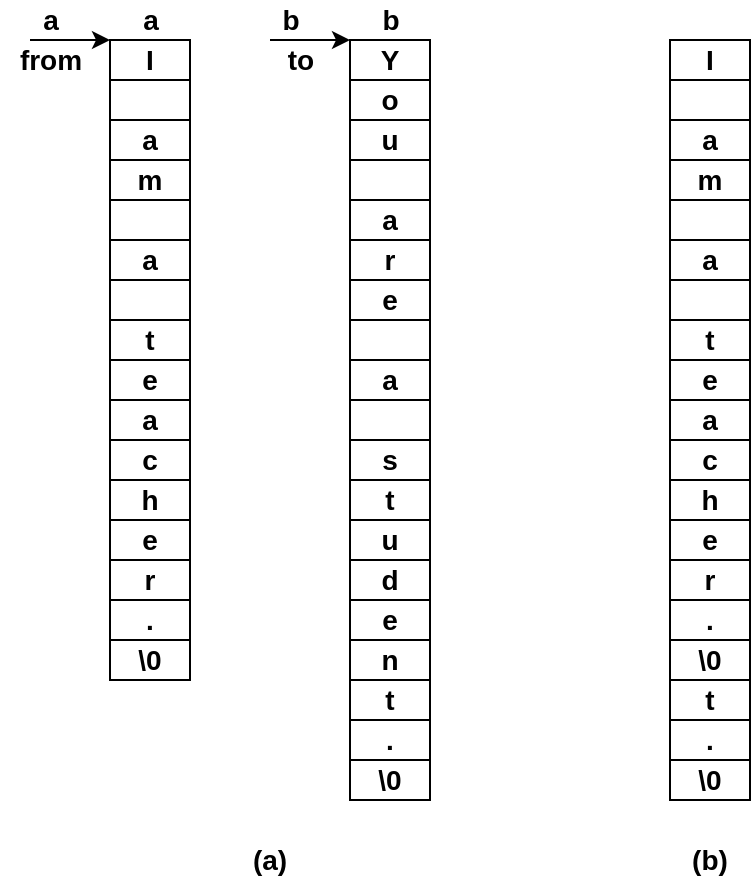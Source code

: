 <mxfile version="14.5.1" type="device"><diagram id="IE2ZKjGa6ETF5UQzceYf" name="第 1 页"><mxGraphModel dx="1186" dy="672" grid="1" gridSize="10" guides="1" tooltips="1" connect="1" arrows="1" fold="1" page="1" pageScale="1" pageWidth="827" pageHeight="1169" math="0" shadow="0"><root><mxCell id="0"/><mxCell id="1" parent="0"/><mxCell id="ERRIgjiHOaOanBTn7LbT-1" value="&lt;b&gt;&lt;font style=&quot;font-size: 14px&quot;&gt;I&lt;/font&gt;&lt;/b&gt;" style="rounded=0;whiteSpace=wrap;html=1;" parent="1" vertex="1"><mxGeometry x="240" y="40" width="40" height="20" as="geometry"/></mxCell><mxCell id="ERRIgjiHOaOanBTn7LbT-2" value="" style="rounded=0;whiteSpace=wrap;html=1;" parent="1" vertex="1"><mxGeometry x="240" y="60" width="40" height="20" as="geometry"/></mxCell><mxCell id="ERRIgjiHOaOanBTn7LbT-3" value="&lt;span style=&quot;font-size: 14px&quot;&gt;&lt;b&gt;a&lt;/b&gt;&lt;/span&gt;" style="rounded=0;whiteSpace=wrap;html=1;" parent="1" vertex="1"><mxGeometry x="240" y="80" width="40" height="20" as="geometry"/></mxCell><mxCell id="ERRIgjiHOaOanBTn7LbT-4" value="&lt;b&gt;&lt;font style=&quot;font-size: 14px&quot;&gt;m&lt;/font&gt;&lt;/b&gt;" style="rounded=0;whiteSpace=wrap;html=1;" parent="1" vertex="1"><mxGeometry x="240" y="100" width="40" height="20" as="geometry"/></mxCell><mxCell id="ERRIgjiHOaOanBTn7LbT-5" value="" style="rounded=0;whiteSpace=wrap;html=1;" parent="1" vertex="1"><mxGeometry x="240" y="120" width="40" height="20" as="geometry"/></mxCell><mxCell id="ERRIgjiHOaOanBTn7LbT-6" value="&lt;b&gt;&lt;font style=&quot;font-size: 14px&quot;&gt;a&lt;/font&gt;&lt;/b&gt;" style="rounded=0;whiteSpace=wrap;html=1;" parent="1" vertex="1"><mxGeometry x="240" y="140" width="40" height="20" as="geometry"/></mxCell><mxCell id="ERRIgjiHOaOanBTn7LbT-7" value="" style="rounded=0;whiteSpace=wrap;html=1;" parent="1" vertex="1"><mxGeometry x="240" y="160" width="40" height="20" as="geometry"/></mxCell><mxCell id="ERRIgjiHOaOanBTn7LbT-8" value="&lt;b&gt;&lt;font style=&quot;font-size: 14px&quot;&gt;t&lt;/font&gt;&lt;/b&gt;" style="rounded=0;whiteSpace=wrap;html=1;" parent="1" vertex="1"><mxGeometry x="240" y="180" width="40" height="20" as="geometry"/></mxCell><mxCell id="ERRIgjiHOaOanBTn7LbT-9" value="&lt;b&gt;&lt;font style=&quot;font-size: 14px&quot;&gt;e&lt;/font&gt;&lt;/b&gt;" style="rounded=0;whiteSpace=wrap;html=1;" parent="1" vertex="1"><mxGeometry x="240" y="200" width="40" height="20" as="geometry"/></mxCell><mxCell id="ERRIgjiHOaOanBTn7LbT-10" value="&lt;b&gt;&lt;font style=&quot;font-size: 14px&quot;&gt;a&lt;/font&gt;&lt;/b&gt;" style="rounded=0;whiteSpace=wrap;html=1;" parent="1" vertex="1"><mxGeometry x="240" y="220" width="40" height="20" as="geometry"/></mxCell><mxCell id="ERRIgjiHOaOanBTn7LbT-11" value="&lt;b&gt;&lt;font style=&quot;font-size: 14px&quot;&gt;c&lt;/font&gt;&lt;/b&gt;" style="rounded=0;whiteSpace=wrap;html=1;" parent="1" vertex="1"><mxGeometry x="240" y="240" width="40" height="20" as="geometry"/></mxCell><mxCell id="ERRIgjiHOaOanBTn7LbT-12" value="&lt;span style=&quot;font-size: 14px&quot;&gt;&lt;b&gt;h&lt;/b&gt;&lt;/span&gt;" style="rounded=0;whiteSpace=wrap;html=1;" parent="1" vertex="1"><mxGeometry x="240" y="260" width="40" height="20" as="geometry"/></mxCell><mxCell id="ERRIgjiHOaOanBTn7LbT-13" value="" style="endArrow=classic;html=1;entryX=0;entryY=0;entryDx=0;entryDy=0;" parent="1" target="ERRIgjiHOaOanBTn7LbT-1" edge="1"><mxGeometry width="50" height="50" relative="1" as="geometry"><mxPoint x="200" y="40" as="sourcePoint"/><mxPoint x="230" y="30" as="targetPoint"/></mxGeometry></mxCell><mxCell id="ERRIgjiHOaOanBTn7LbT-14" value="&lt;b&gt;&lt;font style=&quot;font-size: 14px&quot;&gt;a&lt;/font&gt;&lt;/b&gt;" style="text;html=1;align=center;verticalAlign=middle;resizable=0;points=[];autosize=1;" parent="1" vertex="1"><mxGeometry x="200" y="20" width="20" height="20" as="geometry"/></mxCell><mxCell id="qPw_0M9WKNnTodj3jZFs-1" value="&lt;b&gt;&lt;font style=&quot;font-size: 14px&quot;&gt;a&lt;/font&gt;&lt;/b&gt;" style="text;html=1;align=center;verticalAlign=middle;resizable=0;points=[];autosize=1;" parent="1" vertex="1"><mxGeometry x="250" y="20" width="20" height="20" as="geometry"/></mxCell><mxCell id="qPw_0M9WKNnTodj3jZFs-2" value="&lt;b&gt;&lt;font style=&quot;font-size: 14px&quot;&gt;Y&lt;/font&gt;&lt;/b&gt;" style="rounded=0;whiteSpace=wrap;html=1;" parent="1" vertex="1"><mxGeometry x="360" y="40" width="40" height="20" as="geometry"/></mxCell><mxCell id="qPw_0M9WKNnTodj3jZFs-3" value="&lt;span style=&quot;font-size: 14px&quot;&gt;&lt;b&gt;o&lt;/b&gt;&lt;/span&gt;" style="rounded=0;whiteSpace=wrap;html=1;" parent="1" vertex="1"><mxGeometry x="360" y="60" width="40" height="20" as="geometry"/></mxCell><mxCell id="qPw_0M9WKNnTodj3jZFs-4" value="&lt;span style=&quot;font-size: 14px&quot;&gt;&lt;b&gt;u&lt;/b&gt;&lt;/span&gt;" style="rounded=0;whiteSpace=wrap;html=1;" parent="1" vertex="1"><mxGeometry x="360" y="80" width="40" height="20" as="geometry"/></mxCell><mxCell id="qPw_0M9WKNnTodj3jZFs-5" value="" style="rounded=0;whiteSpace=wrap;html=1;" parent="1" vertex="1"><mxGeometry x="360" y="100" width="40" height="20" as="geometry"/></mxCell><mxCell id="qPw_0M9WKNnTodj3jZFs-6" value="&lt;b&gt;&lt;font style=&quot;font-size: 14px&quot;&gt;a&lt;/font&gt;&lt;/b&gt;" style="rounded=0;whiteSpace=wrap;html=1;" parent="1" vertex="1"><mxGeometry x="360" y="120" width="40" height="20" as="geometry"/></mxCell><mxCell id="qPw_0M9WKNnTodj3jZFs-7" value="&lt;b&gt;&lt;font style=&quot;font-size: 14px&quot;&gt;r&lt;/font&gt;&lt;/b&gt;" style="rounded=0;whiteSpace=wrap;html=1;" parent="1" vertex="1"><mxGeometry x="360" y="140" width="40" height="20" as="geometry"/></mxCell><mxCell id="qPw_0M9WKNnTodj3jZFs-8" value="&lt;span style=&quot;font-size: 14px&quot;&gt;&lt;b&gt;e&lt;/b&gt;&lt;/span&gt;" style="rounded=0;whiteSpace=wrap;html=1;" parent="1" vertex="1"><mxGeometry x="360" y="160" width="40" height="20" as="geometry"/></mxCell><mxCell id="qPw_0M9WKNnTodj3jZFs-9" value="" style="rounded=0;whiteSpace=wrap;html=1;" parent="1" vertex="1"><mxGeometry x="360" y="180" width="40" height="20" as="geometry"/></mxCell><mxCell id="qPw_0M9WKNnTodj3jZFs-10" value="&lt;b&gt;&lt;font style=&quot;font-size: 14px&quot;&gt;a&lt;/font&gt;&lt;/b&gt;" style="rounded=0;whiteSpace=wrap;html=1;" parent="1" vertex="1"><mxGeometry x="360" y="200" width="40" height="20" as="geometry"/></mxCell><mxCell id="qPw_0M9WKNnTodj3jZFs-11" value="" style="rounded=0;whiteSpace=wrap;html=1;" parent="1" vertex="1"><mxGeometry x="360" y="220" width="40" height="20" as="geometry"/></mxCell><mxCell id="qPw_0M9WKNnTodj3jZFs-12" value="&lt;b&gt;&lt;font style=&quot;font-size: 14px&quot;&gt;s&lt;/font&gt;&lt;/b&gt;" style="rounded=0;whiteSpace=wrap;html=1;" parent="1" vertex="1"><mxGeometry x="360" y="240" width="40" height="20" as="geometry"/></mxCell><mxCell id="qPw_0M9WKNnTodj3jZFs-13" value="&lt;span style=&quot;font-size: 14px&quot;&gt;&lt;b&gt;t&lt;/b&gt;&lt;/span&gt;" style="rounded=0;whiteSpace=wrap;html=1;" parent="1" vertex="1"><mxGeometry x="360" y="260" width="40" height="20" as="geometry"/></mxCell><mxCell id="qPw_0M9WKNnTodj3jZFs-14" value="" style="endArrow=classic;html=1;entryX=0;entryY=0;entryDx=0;entryDy=0;" parent="1" target="qPw_0M9WKNnTodj3jZFs-2" edge="1"><mxGeometry width="50" height="50" relative="1" as="geometry"><mxPoint x="320" y="40" as="sourcePoint"/><mxPoint x="350" y="30" as="targetPoint"/></mxGeometry></mxCell><mxCell id="qPw_0M9WKNnTodj3jZFs-15" value="&lt;b&gt;&lt;font style=&quot;font-size: 14px&quot;&gt;b&lt;/font&gt;&lt;/b&gt;" style="text;html=1;align=center;verticalAlign=middle;resizable=0;points=[];autosize=1;" parent="1" vertex="1"><mxGeometry x="320" y="20" width="20" height="20" as="geometry"/></mxCell><mxCell id="qPw_0M9WKNnTodj3jZFs-16" value="&lt;b&gt;&lt;font style=&quot;font-size: 14px&quot;&gt;b&lt;/font&gt;&lt;/b&gt;" style="text;html=1;align=center;verticalAlign=middle;resizable=0;points=[];autosize=1;" parent="1" vertex="1"><mxGeometry x="370" y="20" width="20" height="20" as="geometry"/></mxCell><mxCell id="8v9E_0xR-axIsGTPxyA4-1" value="&lt;b&gt;&lt;font style=&quot;font-size: 14px&quot;&gt;from&lt;/font&gt;&lt;/b&gt;" style="text;html=1;align=center;verticalAlign=middle;resizable=0;points=[];autosize=1;" vertex="1" parent="1"><mxGeometry x="185" y="40" width="50" height="20" as="geometry"/></mxCell><mxCell id="8v9E_0xR-axIsGTPxyA4-2" value="&lt;b&gt;&lt;font style=&quot;font-size: 14px&quot;&gt;to&lt;/font&gt;&lt;/b&gt;" style="text;html=1;align=center;verticalAlign=middle;resizable=0;points=[];autosize=1;" vertex="1" parent="1"><mxGeometry x="320" y="40" width="30" height="20" as="geometry"/></mxCell><mxCell id="8v9E_0xR-axIsGTPxyA4-3" value="&lt;b&gt;&lt;font style=&quot;font-size: 14px&quot;&gt;e&lt;/font&gt;&lt;/b&gt;" style="rounded=0;whiteSpace=wrap;html=1;" vertex="1" parent="1"><mxGeometry x="240" y="280" width="40" height="20" as="geometry"/></mxCell><mxCell id="8v9E_0xR-axIsGTPxyA4-4" value="&lt;b&gt;&lt;font style=&quot;font-size: 14px&quot;&gt;r&lt;/font&gt;&lt;/b&gt;" style="rounded=0;whiteSpace=wrap;html=1;" vertex="1" parent="1"><mxGeometry x="240" y="300" width="40" height="20" as="geometry"/></mxCell><mxCell id="8v9E_0xR-axIsGTPxyA4-5" value="&lt;b&gt;&lt;font style=&quot;font-size: 14px&quot;&gt;.&lt;/font&gt;&lt;/b&gt;" style="rounded=0;whiteSpace=wrap;html=1;" vertex="1" parent="1"><mxGeometry x="240" y="320" width="40" height="20" as="geometry"/></mxCell><mxCell id="8v9E_0xR-axIsGTPxyA4-6" value="&lt;span style=&quot;font-size: 14px&quot;&gt;&lt;b&gt;\0&lt;/b&gt;&lt;/span&gt;" style="rounded=0;whiteSpace=wrap;html=1;" vertex="1" parent="1"><mxGeometry x="240" y="340" width="40" height="20" as="geometry"/></mxCell><mxCell id="8v9E_0xR-axIsGTPxyA4-7" value="&lt;b&gt;&lt;font style=&quot;font-size: 14px&quot;&gt;u&lt;/font&gt;&lt;/b&gt;" style="rounded=0;whiteSpace=wrap;html=1;" vertex="1" parent="1"><mxGeometry x="360" y="280" width="40" height="20" as="geometry"/></mxCell><mxCell id="8v9E_0xR-axIsGTPxyA4-8" value="&lt;b&gt;&lt;font style=&quot;font-size: 14px&quot;&gt;d&lt;/font&gt;&lt;/b&gt;" style="rounded=0;whiteSpace=wrap;html=1;" vertex="1" parent="1"><mxGeometry x="360" y="300" width="40" height="20" as="geometry"/></mxCell><mxCell id="8v9E_0xR-axIsGTPxyA4-9" value="&lt;span style=&quot;font-size: 14px&quot;&gt;&lt;b&gt;e&lt;/b&gt;&lt;/span&gt;" style="rounded=0;whiteSpace=wrap;html=1;" vertex="1" parent="1"><mxGeometry x="360" y="320" width="40" height="20" as="geometry"/></mxCell><mxCell id="8v9E_0xR-axIsGTPxyA4-10" value="&lt;b&gt;&lt;font style=&quot;font-size: 14px&quot;&gt;n&lt;/font&gt;&lt;/b&gt;" style="rounded=0;whiteSpace=wrap;html=1;" vertex="1" parent="1"><mxGeometry x="360" y="340" width="40" height="20" as="geometry"/></mxCell><mxCell id="8v9E_0xR-axIsGTPxyA4-11" value="&lt;b&gt;&lt;font style=&quot;font-size: 14px&quot;&gt;t&lt;/font&gt;&lt;/b&gt;" style="rounded=0;whiteSpace=wrap;html=1;" vertex="1" parent="1"><mxGeometry x="360" y="360" width="40" height="20" as="geometry"/></mxCell><mxCell id="8v9E_0xR-axIsGTPxyA4-12" value="&lt;b&gt;&lt;font style=&quot;font-size: 14px&quot;&gt;.&lt;/font&gt;&lt;/b&gt;" style="rounded=0;whiteSpace=wrap;html=1;" vertex="1" parent="1"><mxGeometry x="360" y="380" width="40" height="20" as="geometry"/></mxCell><mxCell id="8v9E_0xR-axIsGTPxyA4-13" value="&lt;span style=&quot;font-size: 14px&quot;&gt;&lt;b&gt;\0&lt;/b&gt;&lt;/span&gt;" style="rounded=0;whiteSpace=wrap;html=1;" vertex="1" parent="1"><mxGeometry x="360" y="400" width="40" height="20" as="geometry"/></mxCell><mxCell id="8v9E_0xR-axIsGTPxyA4-14" value="&lt;b&gt;&lt;font style=&quot;font-size: 14px&quot;&gt;I&lt;/font&gt;&lt;/b&gt;" style="rounded=0;whiteSpace=wrap;html=1;" vertex="1" parent="1"><mxGeometry x="520" y="40" width="40" height="20" as="geometry"/></mxCell><mxCell id="8v9E_0xR-axIsGTPxyA4-15" value="" style="rounded=0;whiteSpace=wrap;html=1;" vertex="1" parent="1"><mxGeometry x="520" y="60" width="40" height="20" as="geometry"/></mxCell><mxCell id="8v9E_0xR-axIsGTPxyA4-16" value="&lt;span style=&quot;font-size: 14px&quot;&gt;&lt;b&gt;a&lt;/b&gt;&lt;/span&gt;" style="rounded=0;whiteSpace=wrap;html=1;" vertex="1" parent="1"><mxGeometry x="520" y="80" width="40" height="20" as="geometry"/></mxCell><mxCell id="8v9E_0xR-axIsGTPxyA4-17" value="&lt;span style=&quot;font-size: 14px&quot;&gt;&lt;b&gt;m&lt;/b&gt;&lt;/span&gt;" style="rounded=0;whiteSpace=wrap;html=1;" vertex="1" parent="1"><mxGeometry x="520" y="100" width="40" height="20" as="geometry"/></mxCell><mxCell id="8v9E_0xR-axIsGTPxyA4-18" value="" style="rounded=0;whiteSpace=wrap;html=1;" vertex="1" parent="1"><mxGeometry x="520" y="120" width="40" height="20" as="geometry"/></mxCell><mxCell id="8v9E_0xR-axIsGTPxyA4-19" value="&lt;b&gt;&lt;font style=&quot;font-size: 14px&quot;&gt;a&lt;/font&gt;&lt;/b&gt;" style="rounded=0;whiteSpace=wrap;html=1;" vertex="1" parent="1"><mxGeometry x="520" y="140" width="40" height="20" as="geometry"/></mxCell><mxCell id="8v9E_0xR-axIsGTPxyA4-20" value="" style="rounded=0;whiteSpace=wrap;html=1;" vertex="1" parent="1"><mxGeometry x="520" y="160" width="40" height="20" as="geometry"/></mxCell><mxCell id="8v9E_0xR-axIsGTPxyA4-21" value="&lt;span style=&quot;font-size: 14px&quot;&gt;&lt;b&gt;t&lt;/b&gt;&lt;/span&gt;" style="rounded=0;whiteSpace=wrap;html=1;" vertex="1" parent="1"><mxGeometry x="520" y="180" width="40" height="20" as="geometry"/></mxCell><mxCell id="8v9E_0xR-axIsGTPxyA4-22" value="&lt;b&gt;&lt;font style=&quot;font-size: 14px&quot;&gt;e&lt;/font&gt;&lt;/b&gt;" style="rounded=0;whiteSpace=wrap;html=1;" vertex="1" parent="1"><mxGeometry x="520" y="200" width="40" height="20" as="geometry"/></mxCell><mxCell id="8v9E_0xR-axIsGTPxyA4-23" value="&lt;b style=&quot;font-size: 14px&quot;&gt;a&lt;/b&gt;" style="rounded=0;whiteSpace=wrap;html=1;" vertex="1" parent="1"><mxGeometry x="520" y="220" width="40" height="20" as="geometry"/></mxCell><mxCell id="8v9E_0xR-axIsGTPxyA4-24" value="&lt;b&gt;&lt;font style=&quot;font-size: 14px&quot;&gt;c&lt;/font&gt;&lt;/b&gt;" style="rounded=0;whiteSpace=wrap;html=1;" vertex="1" parent="1"><mxGeometry x="520" y="240" width="40" height="20" as="geometry"/></mxCell><mxCell id="8v9E_0xR-axIsGTPxyA4-25" value="&lt;span style=&quot;font-size: 14px&quot;&gt;&lt;b&gt;h&lt;/b&gt;&lt;/span&gt;" style="rounded=0;whiteSpace=wrap;html=1;" vertex="1" parent="1"><mxGeometry x="520" y="260" width="40" height="20" as="geometry"/></mxCell><mxCell id="8v9E_0xR-axIsGTPxyA4-30" value="&lt;b&gt;&lt;font style=&quot;font-size: 14px&quot;&gt;e&lt;/font&gt;&lt;/b&gt;" style="rounded=0;whiteSpace=wrap;html=1;" vertex="1" parent="1"><mxGeometry x="520" y="280" width="40" height="20" as="geometry"/></mxCell><mxCell id="8v9E_0xR-axIsGTPxyA4-31" value="&lt;b&gt;&lt;font style=&quot;font-size: 14px&quot;&gt;r&lt;/font&gt;&lt;/b&gt;" style="rounded=0;whiteSpace=wrap;html=1;" vertex="1" parent="1"><mxGeometry x="520" y="300" width="40" height="20" as="geometry"/></mxCell><mxCell id="8v9E_0xR-axIsGTPxyA4-32" value="&lt;span style=&quot;font-size: 14px&quot;&gt;&lt;b&gt;.&lt;/b&gt;&lt;/span&gt;" style="rounded=0;whiteSpace=wrap;html=1;" vertex="1" parent="1"><mxGeometry x="520" y="320" width="40" height="20" as="geometry"/></mxCell><mxCell id="8v9E_0xR-axIsGTPxyA4-33" value="&lt;b style=&quot;font-size: 14px&quot;&gt;\0&lt;/b&gt;" style="rounded=0;whiteSpace=wrap;html=1;" vertex="1" parent="1"><mxGeometry x="520" y="340" width="40" height="20" as="geometry"/></mxCell><mxCell id="8v9E_0xR-axIsGTPxyA4-34" value="&lt;b&gt;&lt;font style=&quot;font-size: 14px&quot;&gt;t&lt;/font&gt;&lt;/b&gt;" style="rounded=0;whiteSpace=wrap;html=1;" vertex="1" parent="1"><mxGeometry x="520" y="360" width="40" height="20" as="geometry"/></mxCell><mxCell id="8v9E_0xR-axIsGTPxyA4-35" value="&lt;b&gt;&lt;font style=&quot;font-size: 14px&quot;&gt;.&lt;/font&gt;&lt;/b&gt;" style="rounded=0;whiteSpace=wrap;html=1;" vertex="1" parent="1"><mxGeometry x="520" y="380" width="40" height="20" as="geometry"/></mxCell><mxCell id="8v9E_0xR-axIsGTPxyA4-36" value="&lt;span style=&quot;font-size: 14px&quot;&gt;&lt;b&gt;\0&lt;/b&gt;&lt;/span&gt;" style="rounded=0;whiteSpace=wrap;html=1;" vertex="1" parent="1"><mxGeometry x="520" y="400" width="40" height="20" as="geometry"/></mxCell><mxCell id="8v9E_0xR-axIsGTPxyA4-37" value="&lt;span style=&quot;font-size: 14px&quot;&gt;&lt;b&gt;(a)&lt;/b&gt;&lt;/span&gt;" style="text;html=1;strokeColor=none;fillColor=none;align=center;verticalAlign=middle;whiteSpace=wrap;rounded=0;" vertex="1" parent="1"><mxGeometry x="300" y="440" width="40" height="20" as="geometry"/></mxCell><mxCell id="8v9E_0xR-axIsGTPxyA4-38" value="&lt;span style=&quot;font-size: 14px&quot;&gt;&lt;b&gt;(b)&lt;/b&gt;&lt;/span&gt;" style="text;html=1;strokeColor=none;fillColor=none;align=center;verticalAlign=middle;whiteSpace=wrap;rounded=0;" vertex="1" parent="1"><mxGeometry x="520" y="440" width="40" height="20" as="geometry"/></mxCell></root></mxGraphModel></diagram></mxfile>